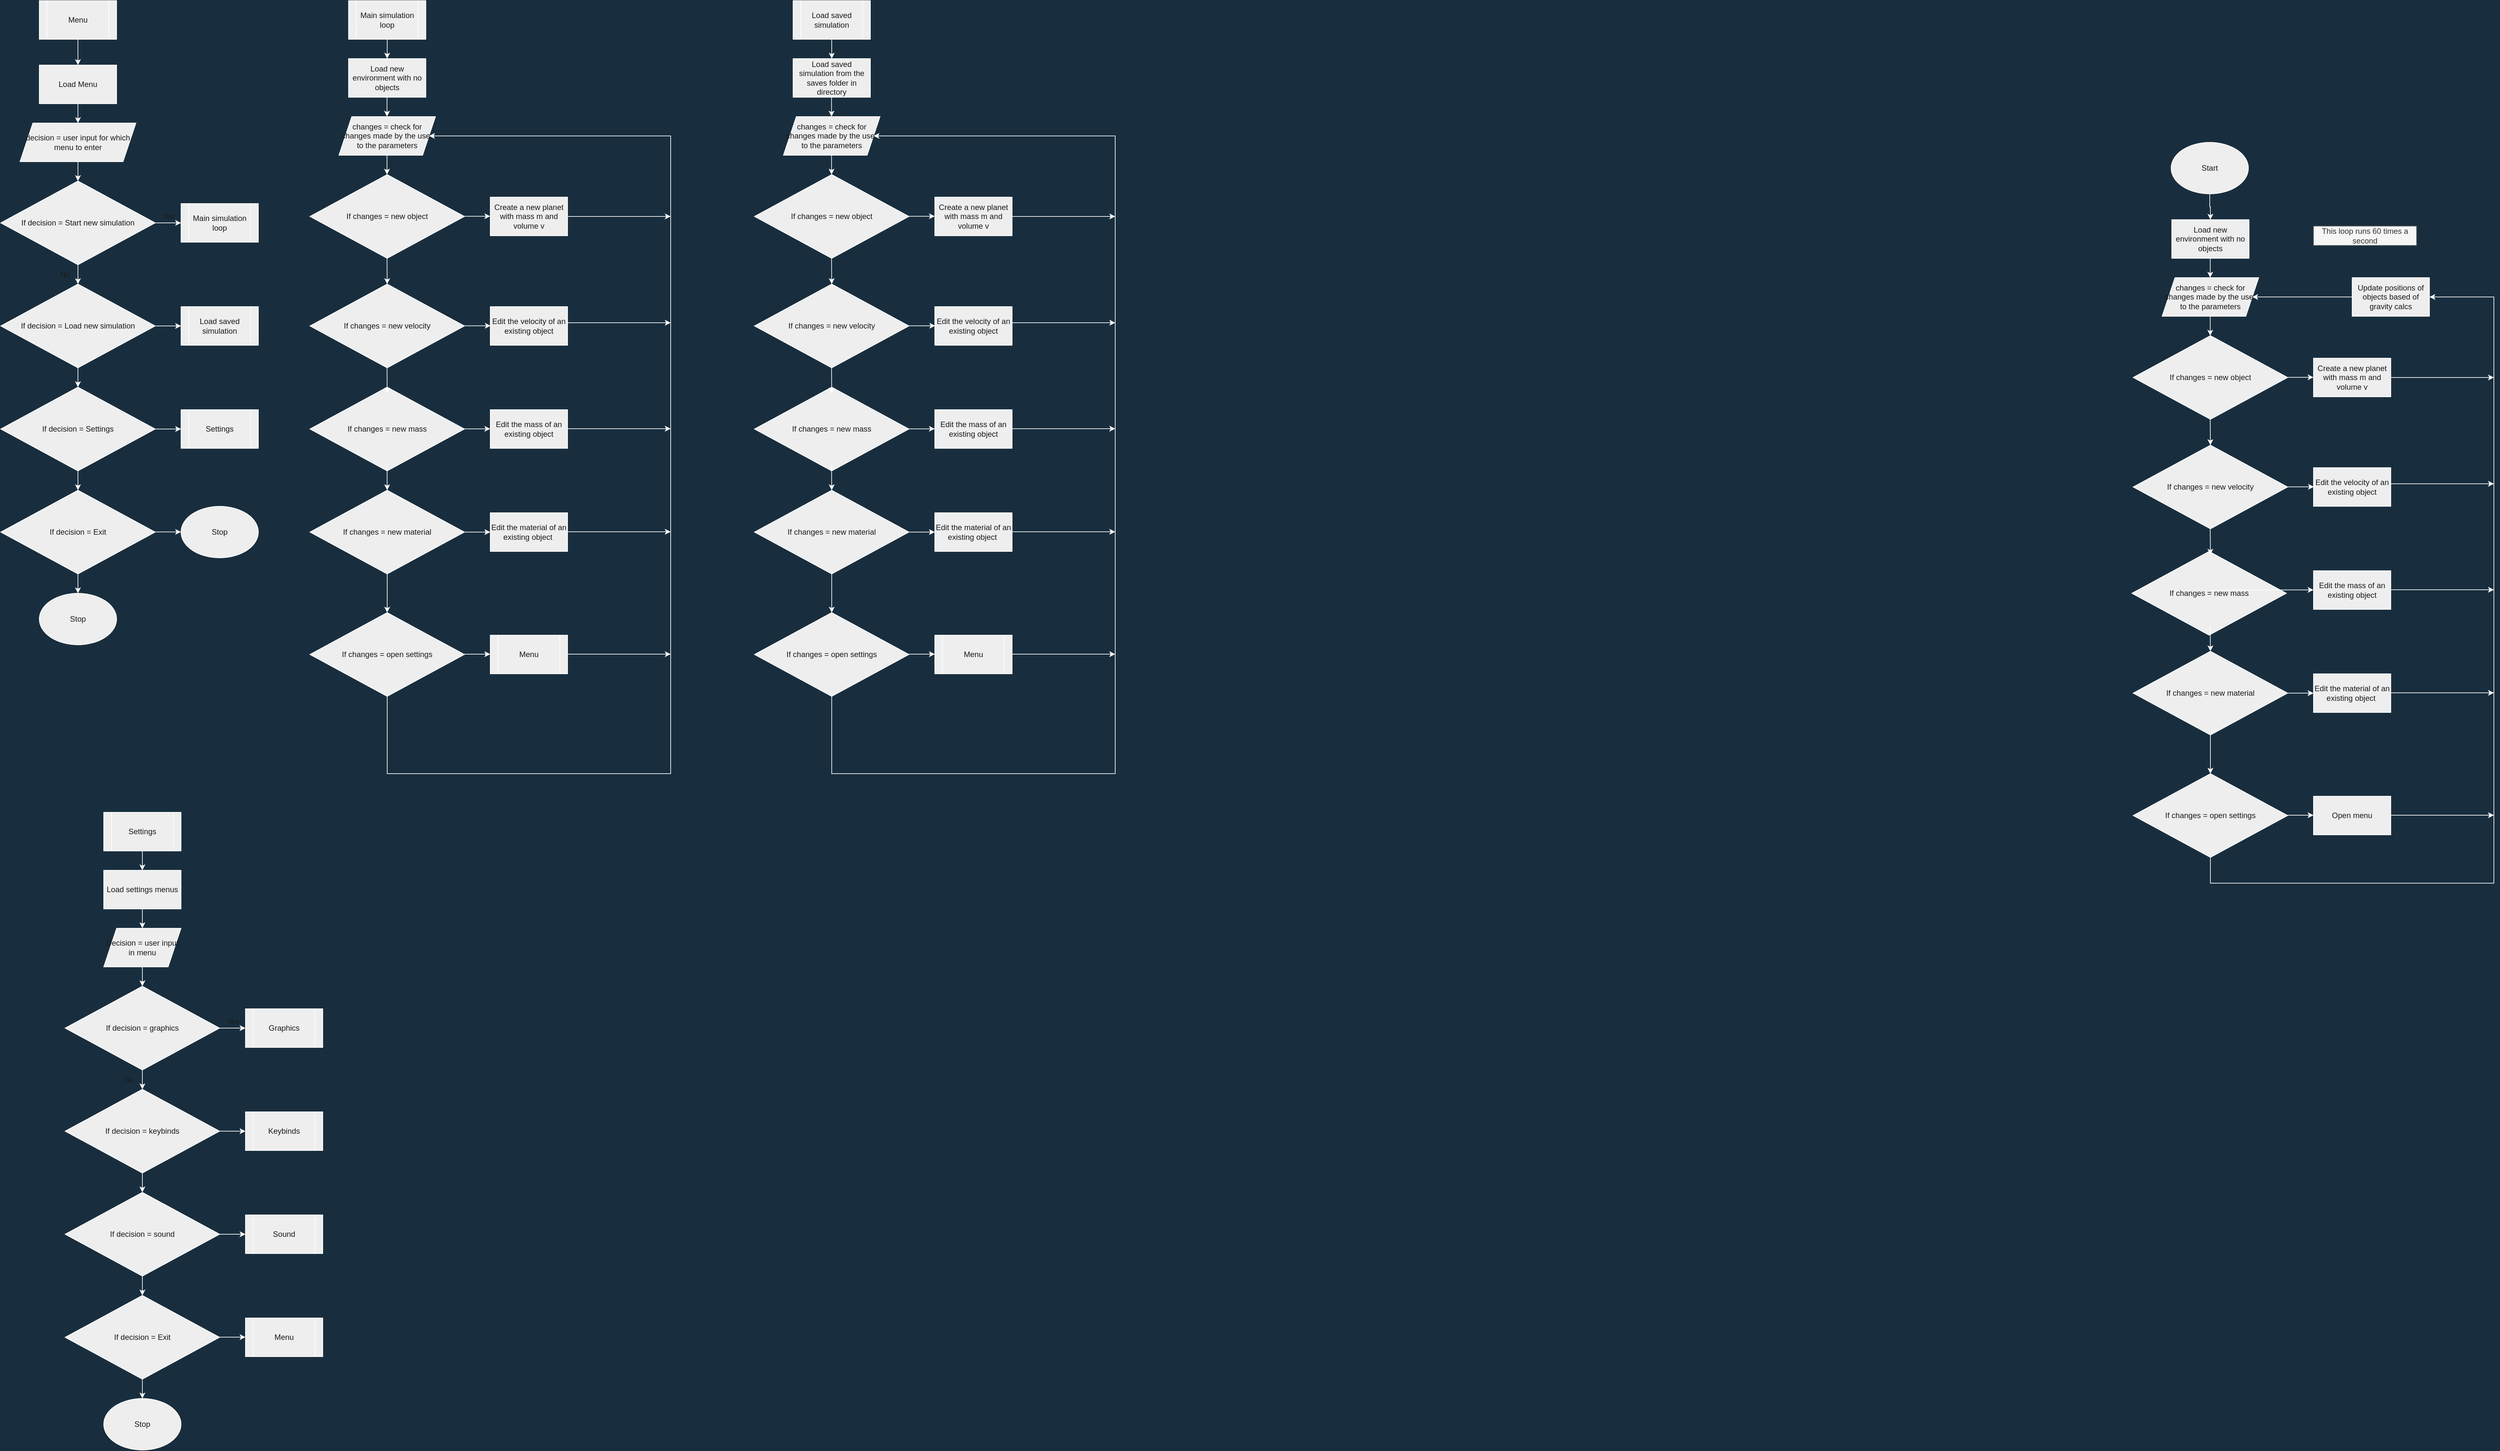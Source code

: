 <mxfile version="21.0.2" type="github">
  <diagram id="bHfhth3OuuMRID4EjOSA" name="Page-1">
    <mxGraphModel dx="758" dy="1485" grid="1" gridSize="10" guides="1" tooltips="1" connect="1" arrows="1" fold="1" page="1" pageScale="1" pageWidth="2339" pageHeight="3300" background="#182E3E" math="0" shadow="0">
      <root>
        <mxCell id="0" />
        <mxCell id="1" parent="0" />
        <mxCell id="kDJT2uJxDYfJFHl3nCD_-2" value="Load Menu" style="whiteSpace=wrap;html=1;labelBackgroundColor=none;fillColor=#EEEEEE;strokeColor=#FFFFFF;fontColor=#1A1A1A;rounded=0;" parent="1" vertex="1">
          <mxGeometry x="140" y="140" width="120" height="60" as="geometry" />
        </mxCell>
        <mxCell id="kDJT2uJxDYfJFHl3nCD_-3" value="" style="endArrow=classic;html=1;rounded=0;exitX=0.5;exitY=1;exitDx=0;exitDy=0;entryX=0.5;entryY=0;entryDx=0;entryDy=0;labelBackgroundColor=none;strokeColor=#FFFFFF;fontColor=default;" parent="1" target="kDJT2uJxDYfJFHl3nCD_-2" edge="1">
          <mxGeometry width="50" height="50" relative="1" as="geometry">
            <mxPoint x="200" y="100" as="sourcePoint" />
            <mxPoint x="540" y="260" as="targetPoint" />
          </mxGeometry>
        </mxCell>
        <mxCell id="kDJT2uJxDYfJFHl3nCD_-5" value="decision = user input for which menu to enter" style="shape=parallelogram;perimeter=parallelogramPerimeter;whiteSpace=wrap;html=1;fixedSize=1;labelBackgroundColor=none;fillColor=#EEEEEE;strokeColor=#FFFFFF;fontColor=#1A1A1A;rounded=0;" parent="1" vertex="1">
          <mxGeometry x="110" y="230" width="180" height="60" as="geometry" />
        </mxCell>
        <mxCell id="kDJT2uJxDYfJFHl3nCD_-6" value="" style="endArrow=classic;html=1;rounded=0;entryX=0.5;entryY=0;entryDx=0;entryDy=0;labelBackgroundColor=none;strokeColor=#FFFFFF;fontColor=default;" parent="1" target="kDJT2uJxDYfJFHl3nCD_-5" edge="1">
          <mxGeometry width="50" height="50" relative="1" as="geometry">
            <mxPoint x="200" y="200" as="sourcePoint" />
            <mxPoint x="250" y="150" as="targetPoint" />
          </mxGeometry>
        </mxCell>
        <mxCell id="kDJT2uJxDYfJFHl3nCD_-7" value="If decision = Start new simulation" style="rhombus;whiteSpace=wrap;html=1;labelBackgroundColor=none;fillColor=#EEEEEE;strokeColor=#FFFFFF;fontColor=#1A1A1A;rounded=0;" parent="1" vertex="1">
          <mxGeometry x="80" y="320" width="240" height="130" as="geometry" />
        </mxCell>
        <mxCell id="kDJT2uJxDYfJFHl3nCD_-8" value="" style="endArrow=classic;html=1;rounded=0;entryX=0.5;entryY=0;entryDx=0;entryDy=0;labelBackgroundColor=none;strokeColor=#FFFFFF;fontColor=default;" parent="1" target="kDJT2uJxDYfJFHl3nCD_-7" edge="1">
          <mxGeometry width="50" height="50" relative="1" as="geometry">
            <mxPoint x="200" y="290" as="sourcePoint" />
            <mxPoint x="320" y="270" as="targetPoint" />
          </mxGeometry>
        </mxCell>
        <mxCell id="kDJT2uJxDYfJFHl3nCD_-10" value="" style="endArrow=classic;html=1;rounded=0;exitX=1;exitY=0.5;exitDx=0;exitDy=0;labelBackgroundColor=none;strokeColor=#FFFFFF;fontColor=default;" parent="1" source="kDJT2uJxDYfJFHl3nCD_-7" edge="1">
          <mxGeometry width="50" height="50" relative="1" as="geometry">
            <mxPoint x="250" y="410" as="sourcePoint" />
            <mxPoint x="360" y="385" as="targetPoint" />
          </mxGeometry>
        </mxCell>
        <mxCell id="kDJT2uJxDYfJFHl3nCD_-11" value="Yes" style="text;html=1;align=center;verticalAlign=middle;resizable=0;points=[];autosize=1;strokeColor=none;fillColor=none;labelBackgroundColor=none;fontColor=#1A1A1A;rounded=0;" parent="1" vertex="1">
          <mxGeometry x="320" y="360" width="40" height="30" as="geometry" />
        </mxCell>
        <mxCell id="kDJT2uJxDYfJFHl3nCD_-12" value="Main simulation loop" style="shape=process;whiteSpace=wrap;html=1;backgroundOutline=1;labelBackgroundColor=none;fillColor=#EEEEEE;strokeColor=#FFFFFF;fontColor=#1A1A1A;rounded=0;" parent="1" vertex="1">
          <mxGeometry x="360" y="355" width="120" height="60" as="geometry" />
        </mxCell>
        <mxCell id="kDJT2uJxDYfJFHl3nCD_-13" value="" style="endArrow=classic;html=1;rounded=0;exitX=0.5;exitY=1;exitDx=0;exitDy=0;labelBackgroundColor=none;strokeColor=#FFFFFF;fontColor=default;" parent="1" source="kDJT2uJxDYfJFHl3nCD_-7" edge="1">
          <mxGeometry width="50" height="50" relative="1" as="geometry">
            <mxPoint x="250" y="470" as="sourcePoint" />
            <mxPoint x="200" y="480" as="targetPoint" />
          </mxGeometry>
        </mxCell>
        <mxCell id="kDJT2uJxDYfJFHl3nCD_-14" value="No" style="text;html=1;strokeColor=none;fillColor=none;align=center;verticalAlign=middle;whiteSpace=wrap;rounded=0;labelBackgroundColor=none;fontColor=#1A1A1A;" parent="1" vertex="1">
          <mxGeometry x="150" y="450" width="60" height="30" as="geometry" />
        </mxCell>
        <mxCell id="kDJT2uJxDYfJFHl3nCD_-15" value="If decision = Load new simulation" style="rhombus;whiteSpace=wrap;html=1;labelBackgroundColor=none;fillColor=#EEEEEE;strokeColor=#FFFFFF;fontColor=#1A1A1A;rounded=0;" parent="1" vertex="1">
          <mxGeometry x="80" y="480" width="240" height="130" as="geometry" />
        </mxCell>
        <mxCell id="kDJT2uJxDYfJFHl3nCD_-17" value="" style="endArrow=classic;html=1;rounded=0;exitX=1;exitY=0.5;exitDx=0;exitDy=0;labelBackgroundColor=none;strokeColor=#FFFFFF;fontColor=default;" parent="1" source="kDJT2uJxDYfJFHl3nCD_-15" edge="1">
          <mxGeometry width="50" height="50" relative="1" as="geometry">
            <mxPoint x="180" y="510" as="sourcePoint" />
            <mxPoint x="360" y="545" as="targetPoint" />
          </mxGeometry>
        </mxCell>
        <mxCell id="kDJT2uJxDYfJFHl3nCD_-18" value="Load saved simulation" style="shape=process;whiteSpace=wrap;html=1;backgroundOutline=1;labelBackgroundColor=none;fillColor=#EEEEEE;strokeColor=#FFFFFF;fontColor=#1A1A1A;rounded=0;" parent="1" vertex="1">
          <mxGeometry x="360" y="515" width="120" height="60" as="geometry" />
        </mxCell>
        <mxCell id="kDJT2uJxDYfJFHl3nCD_-19" value="" style="endArrow=classic;html=1;rounded=0;exitX=0.5;exitY=1;exitDx=0;exitDy=0;labelBackgroundColor=none;strokeColor=#FFFFFF;fontColor=default;" parent="1" source="kDJT2uJxDYfJFHl3nCD_-15" edge="1">
          <mxGeometry width="50" height="50" relative="1" as="geometry">
            <mxPoint x="210" y="620" as="sourcePoint" />
            <mxPoint x="200" y="640" as="targetPoint" />
          </mxGeometry>
        </mxCell>
        <mxCell id="kDJT2uJxDYfJFHl3nCD_-20" value="If decision = Settings" style="rhombus;whiteSpace=wrap;html=1;labelBackgroundColor=none;fillColor=#EEEEEE;strokeColor=#FFFFFF;fontColor=#1A1A1A;rounded=0;" parent="1" vertex="1">
          <mxGeometry x="80" y="640" width="240" height="130" as="geometry" />
        </mxCell>
        <mxCell id="kDJT2uJxDYfJFHl3nCD_-21" value="" style="endArrow=classic;html=1;rounded=0;exitX=1;exitY=0.5;exitDx=0;exitDy=0;labelBackgroundColor=none;strokeColor=#FFFFFF;fontColor=default;" parent="1" source="kDJT2uJxDYfJFHl3nCD_-20" edge="1">
          <mxGeometry width="50" height="50" relative="1" as="geometry">
            <mxPoint x="250" y="590" as="sourcePoint" />
            <mxPoint x="360" y="705" as="targetPoint" />
          </mxGeometry>
        </mxCell>
        <mxCell id="kDJT2uJxDYfJFHl3nCD_-22" value="Menu" style="shape=process;whiteSpace=wrap;html=1;backgroundOutline=1;labelBackgroundColor=none;fillColor=#EEEEEE;strokeColor=#FFFFFF;fontColor=#1A1A1A;rounded=0;" parent="1" vertex="1">
          <mxGeometry x="140" y="40" width="120" height="60" as="geometry" />
        </mxCell>
        <mxCell id="kDJT2uJxDYfJFHl3nCD_-23" value="Settings" style="shape=process;whiteSpace=wrap;html=1;backgroundOutline=1;labelBackgroundColor=none;fillColor=#EEEEEE;strokeColor=#FFFFFF;fontColor=#1A1A1A;rounded=0;" parent="1" vertex="1">
          <mxGeometry x="360" y="675" width="120" height="60" as="geometry" />
        </mxCell>
        <mxCell id="kDJT2uJxDYfJFHl3nCD_-24" value="" style="endArrow=classic;html=1;rounded=0;exitX=0.5;exitY=1;exitDx=0;exitDy=0;labelBackgroundColor=none;strokeColor=#FFFFFF;fontColor=default;" parent="1" source="kDJT2uJxDYfJFHl3nCD_-20" edge="1">
          <mxGeometry width="50" height="50" relative="1" as="geometry">
            <mxPoint x="320" y="770" as="sourcePoint" />
            <mxPoint x="200" y="800" as="targetPoint" />
          </mxGeometry>
        </mxCell>
        <mxCell id="kDJT2uJxDYfJFHl3nCD_-25" value="If decision = Exit" style="rhombus;whiteSpace=wrap;html=1;labelBackgroundColor=none;fillColor=#EEEEEE;strokeColor=#FFFFFF;fontColor=#1A1A1A;rounded=0;" parent="1" vertex="1">
          <mxGeometry x="80" y="800" width="240" height="130" as="geometry" />
        </mxCell>
        <mxCell id="kDJT2uJxDYfJFHl3nCD_-26" value="" style="endArrow=classic;html=1;rounded=0;exitX=1;exitY=0.5;exitDx=0;exitDy=0;labelBackgroundColor=none;strokeColor=#FFFFFF;fontColor=default;" parent="1" edge="1">
          <mxGeometry width="50" height="50" relative="1" as="geometry">
            <mxPoint x="320" y="864.69" as="sourcePoint" />
            <mxPoint x="360" y="864.69" as="targetPoint" />
          </mxGeometry>
        </mxCell>
        <mxCell id="kDJT2uJxDYfJFHl3nCD_-27" value="" style="endArrow=classic;html=1;rounded=0;exitX=0.5;exitY=1;exitDx=0;exitDy=0;labelBackgroundColor=none;strokeColor=#FFFFFF;fontColor=default;" parent="1" source="kDJT2uJxDYfJFHl3nCD_-25" edge="1">
          <mxGeometry width="50" height="50" relative="1" as="geometry">
            <mxPoint x="320" y="1000" as="sourcePoint" />
            <mxPoint x="200" y="960" as="targetPoint" />
          </mxGeometry>
        </mxCell>
        <mxCell id="kDJT2uJxDYfJFHl3nCD_-28" value="Stop" style="ellipse;whiteSpace=wrap;html=1;labelBackgroundColor=none;fillColor=#EEEEEE;strokeColor=#FFFFFF;fontColor=#1A1A1A;rounded=0;" parent="1" vertex="1">
          <mxGeometry x="360" y="825" width="120" height="80" as="geometry" />
        </mxCell>
        <mxCell id="kDJT2uJxDYfJFHl3nCD_-29" value="Stop" style="ellipse;whiteSpace=wrap;html=1;labelBackgroundColor=none;fillColor=#EEEEEE;strokeColor=#FFFFFF;fontColor=#1A1A1A;rounded=0;" parent="1" vertex="1">
          <mxGeometry x="140" y="960" width="120" height="80" as="geometry" />
        </mxCell>
        <mxCell id="kDJT2uJxDYfJFHl3nCD_-30" value="Main simulation loop" style="shape=process;whiteSpace=wrap;html=1;backgroundOutline=1;labelBackgroundColor=none;fillColor=#EEEEEE;strokeColor=#FFFFFF;fontColor=#1A1A1A;rounded=0;" parent="1" vertex="1">
          <mxGeometry x="620" y="40" width="120" height="60" as="geometry" />
        </mxCell>
        <mxCell id="kDJT2uJxDYfJFHl3nCD_-31" value="Load new environment with no objects" style="whiteSpace=wrap;html=1;labelBackgroundColor=none;fillColor=#EEEEEE;strokeColor=#FFFFFF;fontColor=#1A1A1A;rounded=0;" parent="1" vertex="1">
          <mxGeometry x="620" y="130" width="120" height="60" as="geometry" />
        </mxCell>
        <mxCell id="kDJT2uJxDYfJFHl3nCD_-34" value="changes = check for changes made by the user to the parameters" style="shape=parallelogram;perimeter=parallelogramPerimeter;whiteSpace=wrap;html=1;fixedSize=1;labelBackgroundColor=none;fillColor=#EEEEEE;strokeColor=#FFFFFF;fontColor=#1A1A1A;rounded=0;" parent="1" vertex="1">
          <mxGeometry x="605" y="220" width="150" height="60" as="geometry" />
        </mxCell>
        <mxCell id="kDJT2uJxDYfJFHl3nCD_-35" value="If changes = new object" style="rhombus;whiteSpace=wrap;html=1;labelBackgroundColor=none;fillColor=#EEEEEE;strokeColor=#FFFFFF;fontColor=#1A1A1A;rounded=0;" parent="1" vertex="1">
          <mxGeometry x="560" y="310" width="240" height="130" as="geometry" />
        </mxCell>
        <mxCell id="kDJT2uJxDYfJFHl3nCD_-36" value="Create a new planet with mass m and volume v" style="rounded=0;whiteSpace=wrap;html=1;labelBackgroundColor=none;fillColor=#EEEEEE;strokeColor=#FFFFFF;fontColor=#1A1A1A;" parent="1" vertex="1">
          <mxGeometry x="840" y="345" width="120" height="60" as="geometry" />
        </mxCell>
        <mxCell id="kDJT2uJxDYfJFHl3nCD_-37" value="If changes = new mass" style="rhombus;whiteSpace=wrap;html=1;labelBackgroundColor=none;fillColor=#EEEEEE;strokeColor=#FFFFFF;fontColor=#1A1A1A;rounded=0;" parent="1" vertex="1">
          <mxGeometry x="560" y="640" width="240" height="130" as="geometry" />
        </mxCell>
        <mxCell id="kDJT2uJxDYfJFHl3nCD_-38" value="Edit the velocity of an existing object" style="rounded=0;whiteSpace=wrap;html=1;labelBackgroundColor=none;fillColor=#EEEEEE;strokeColor=#FFFFFF;fontColor=#1A1A1A;" parent="1" vertex="1">
          <mxGeometry x="840" y="515" width="120" height="60" as="geometry" />
        </mxCell>
        <mxCell id="bR8AsfsdRCAZW9vsdPxq-1" value="If changes = new velocity" style="rhombus;whiteSpace=wrap;html=1;labelBackgroundColor=none;fillColor=#EEEEEE;strokeColor=#FFFFFF;fontColor=#1A1A1A;rounded=0;" parent="1" vertex="1">
          <mxGeometry x="560" y="480" width="240" height="130" as="geometry" />
        </mxCell>
        <mxCell id="bR8AsfsdRCAZW9vsdPxq-2" value="Edit the mass of an existing object" style="rounded=0;whiteSpace=wrap;html=1;labelBackgroundColor=none;fillColor=#EEEEEE;strokeColor=#FFFFFF;fontColor=#1A1A1A;" parent="1" vertex="1">
          <mxGeometry x="840" y="675" width="120" height="60" as="geometry" />
        </mxCell>
        <mxCell id="bR8AsfsdRCAZW9vsdPxq-3" value="If changes = new material" style="rhombus;whiteSpace=wrap;html=1;labelBackgroundColor=none;fillColor=#EEEEEE;strokeColor=#FFFFFF;fontColor=#1A1A1A;rounded=0;" parent="1" vertex="1">
          <mxGeometry x="560" y="800" width="240" height="130" as="geometry" />
        </mxCell>
        <mxCell id="bR8AsfsdRCAZW9vsdPxq-4" value="Edit the material of an existing object&amp;nbsp;" style="rounded=0;whiteSpace=wrap;html=1;labelBackgroundColor=none;fillColor=#EEEEEE;strokeColor=#FFFFFF;fontColor=#1A1A1A;" parent="1" vertex="1">
          <mxGeometry x="840" y="835" width="120" height="60" as="geometry" />
        </mxCell>
        <mxCell id="bR8AsfsdRCAZW9vsdPxq-5" value="" style="endArrow=classic;html=1;rounded=0;exitX=0.5;exitY=1;exitDx=0;exitDy=0;entryX=0.5;entryY=0;entryDx=0;entryDy=0;labelBackgroundColor=none;strokeColor=#FFFFFF;fontColor=default;" parent="1" source="kDJT2uJxDYfJFHl3nCD_-30" target="kDJT2uJxDYfJFHl3nCD_-31" edge="1">
          <mxGeometry width="50" height="50" relative="1" as="geometry">
            <mxPoint x="660" y="260" as="sourcePoint" />
            <mxPoint x="710" y="210" as="targetPoint" />
          </mxGeometry>
        </mxCell>
        <mxCell id="bR8AsfsdRCAZW9vsdPxq-6" value="" style="endArrow=classic;html=1;rounded=0;exitX=0.5;exitY=1;exitDx=0;exitDy=0;entryX=0.5;entryY=0;entryDx=0;entryDy=0;labelBackgroundColor=none;strokeColor=#FFFFFF;fontColor=default;" parent="1" edge="1">
          <mxGeometry width="50" height="50" relative="1" as="geometry">
            <mxPoint x="679.71" y="190" as="sourcePoint" />
            <mxPoint x="679.71" y="220" as="targetPoint" />
          </mxGeometry>
        </mxCell>
        <mxCell id="bR8AsfsdRCAZW9vsdPxq-15" value="" style="endArrow=classic;html=1;rounded=0;exitX=0.5;exitY=1;exitDx=0;exitDy=0;entryX=0.5;entryY=0;entryDx=0;entryDy=0;labelBackgroundColor=none;strokeColor=#FFFFFF;fontColor=default;" parent="1" edge="1">
          <mxGeometry width="50" height="50" relative="1" as="geometry">
            <mxPoint x="679.71" y="280" as="sourcePoint" />
            <mxPoint x="679.71" y="310" as="targetPoint" />
          </mxGeometry>
        </mxCell>
        <mxCell id="bR8AsfsdRCAZW9vsdPxq-16" value="" style="endArrow=classic;html=1;rounded=0;exitX=0.5;exitY=1;exitDx=0;exitDy=0;entryX=0.5;entryY=0;entryDx=0;entryDy=0;labelBackgroundColor=none;strokeColor=#FFFFFF;fontColor=default;" parent="1" target="bR8AsfsdRCAZW9vsdPxq-1" edge="1">
          <mxGeometry width="50" height="50" relative="1" as="geometry">
            <mxPoint x="679.71" y="440" as="sourcePoint" />
            <mxPoint x="679.71" y="470" as="targetPoint" />
          </mxGeometry>
        </mxCell>
        <mxCell id="bR8AsfsdRCAZW9vsdPxq-23" value="" style="endArrow=classic;html=1;rounded=0;exitX=0.5;exitY=1;exitDx=0;exitDy=0;entryX=0.5;entryY=0;entryDx=0;entryDy=0;labelBackgroundColor=none;strokeColor=#FFFFFF;fontColor=default;" parent="1" edge="1">
          <mxGeometry width="50" height="50" relative="1" as="geometry">
            <mxPoint x="679.71" y="610" as="sourcePoint" />
            <mxPoint x="680" y="650" as="targetPoint" />
          </mxGeometry>
        </mxCell>
        <mxCell id="bR8AsfsdRCAZW9vsdPxq-24" value="" style="endArrow=classic;html=1;rounded=0;exitX=0.5;exitY=1;exitDx=0;exitDy=0;entryX=0.5;entryY=0;entryDx=0;entryDy=0;labelBackgroundColor=none;strokeColor=#FFFFFF;fontColor=default;" parent="1" edge="1">
          <mxGeometry width="50" height="50" relative="1" as="geometry">
            <mxPoint x="679.71" y="760" as="sourcePoint" />
            <mxPoint x="680" y="800" as="targetPoint" />
          </mxGeometry>
        </mxCell>
        <mxCell id="bR8AsfsdRCAZW9vsdPxq-25" value="" style="endArrow=classic;html=1;rounded=0;exitX=0.5;exitY=1;exitDx=0;exitDy=0;entryX=0;entryY=0.5;entryDx=0;entryDy=0;labelBackgroundColor=none;strokeColor=#FFFFFF;fontColor=default;" parent="1" target="bR8AsfsdRCAZW9vsdPxq-4" edge="1">
          <mxGeometry width="50" height="50" relative="1" as="geometry">
            <mxPoint x="799.37" y="865" as="sourcePoint" />
            <mxPoint x="799.66" y="905" as="targetPoint" />
          </mxGeometry>
        </mxCell>
        <mxCell id="bR8AsfsdRCAZW9vsdPxq-26" value="" style="endArrow=classic;html=1;rounded=0;exitX=0.5;exitY=1;exitDx=0;exitDy=0;entryX=0;entryY=0.5;entryDx=0;entryDy=0;labelBackgroundColor=none;strokeColor=#FFFFFF;fontColor=default;" parent="1" edge="1">
          <mxGeometry width="50" height="50" relative="1" as="geometry">
            <mxPoint x="799.37" y="704.69" as="sourcePoint" />
            <mxPoint x="840" y="704.69" as="targetPoint" />
          </mxGeometry>
        </mxCell>
        <mxCell id="bR8AsfsdRCAZW9vsdPxq-27" value="" style="endArrow=classic;html=1;rounded=0;exitX=0.5;exitY=1;exitDx=0;exitDy=0;entryX=0;entryY=0.5;entryDx=0;entryDy=0;labelBackgroundColor=none;strokeColor=#FFFFFF;fontColor=default;" parent="1" edge="1">
          <mxGeometry width="50" height="50" relative="1" as="geometry">
            <mxPoint x="800" y="544.69" as="sourcePoint" />
            <mxPoint x="840.63" y="544.69" as="targetPoint" />
          </mxGeometry>
        </mxCell>
        <mxCell id="bR8AsfsdRCAZW9vsdPxq-28" value="" style="endArrow=classic;html=1;rounded=0;exitX=0.5;exitY=1;exitDx=0;exitDy=0;entryX=0;entryY=0.5;entryDx=0;entryDy=0;labelBackgroundColor=none;strokeColor=#FFFFFF;fontColor=default;" parent="1" edge="1">
          <mxGeometry width="50" height="50" relative="1" as="geometry">
            <mxPoint x="799.37" y="374.69" as="sourcePoint" />
            <mxPoint x="840" y="374.69" as="targetPoint" />
          </mxGeometry>
        </mxCell>
        <mxCell id="bR8AsfsdRCAZW9vsdPxq-29" value="" style="endArrow=classic;html=1;rounded=0;entryX=1;entryY=0.5;entryDx=0;entryDy=0;labelBackgroundColor=none;strokeColor=#FFFFFF;fontColor=default;exitX=0.5;exitY=1;exitDx=0;exitDy=0;" parent="1" source="bR8AsfsdRCAZW9vsdPxq-34" target="kDJT2uJxDYfJFHl3nCD_-34" edge="1">
          <mxGeometry width="50" height="50" relative="1" as="geometry">
            <mxPoint x="680" y="1180" as="sourcePoint" />
            <mxPoint x="1120" y="250" as="targetPoint" />
            <Array as="points">
              <mxPoint x="680" y="1240" />
              <mxPoint x="1120" y="1240" />
              <mxPoint x="1120" y="250" />
            </Array>
          </mxGeometry>
        </mxCell>
        <mxCell id="bR8AsfsdRCAZW9vsdPxq-30" value="" style="endArrow=classic;html=1;rounded=0;exitX=1;exitY=0.5;exitDx=0;exitDy=0;labelBackgroundColor=none;strokeColor=#FFFFFF;fontColor=default;" parent="1" source="kDJT2uJxDYfJFHl3nCD_-36" edge="1">
          <mxGeometry width="50" height="50" relative="1" as="geometry">
            <mxPoint x="970" y="470" as="sourcePoint" />
            <mxPoint x="1120" y="375" as="targetPoint" />
          </mxGeometry>
        </mxCell>
        <mxCell id="bR8AsfsdRCAZW9vsdPxq-31" value="" style="endArrow=classic;html=1;rounded=0;exitX=1;exitY=0.5;exitDx=0;exitDy=0;labelBackgroundColor=none;strokeColor=#FFFFFF;fontColor=default;" parent="1" edge="1">
          <mxGeometry width="50" height="50" relative="1" as="geometry">
            <mxPoint x="960" y="540" as="sourcePoint" />
            <mxPoint x="1120" y="540" as="targetPoint" />
          </mxGeometry>
        </mxCell>
        <mxCell id="bR8AsfsdRCAZW9vsdPxq-32" value="" style="endArrow=classic;html=1;rounded=0;exitX=1;exitY=0.5;exitDx=0;exitDy=0;labelBackgroundColor=none;strokeColor=#FFFFFF;fontColor=default;" parent="1" edge="1">
          <mxGeometry width="50" height="50" relative="1" as="geometry">
            <mxPoint x="960" y="704.5" as="sourcePoint" />
            <mxPoint x="1120" y="704.5" as="targetPoint" />
          </mxGeometry>
        </mxCell>
        <mxCell id="bR8AsfsdRCAZW9vsdPxq-33" value="" style="endArrow=classic;html=1;rounded=0;exitX=1;exitY=0.5;exitDx=0;exitDy=0;labelBackgroundColor=none;strokeColor=#FFFFFF;fontColor=default;" parent="1" edge="1">
          <mxGeometry width="50" height="50" relative="1" as="geometry">
            <mxPoint x="960" y="864.5" as="sourcePoint" />
            <mxPoint x="1120" y="864.5" as="targetPoint" />
          </mxGeometry>
        </mxCell>
        <mxCell id="bR8AsfsdRCAZW9vsdPxq-34" value="If changes = open settings" style="rhombus;whiteSpace=wrap;html=1;labelBackgroundColor=none;fillColor=#EEEEEE;strokeColor=#FFFFFF;fontColor=#1A1A1A;rounded=0;" parent="1" vertex="1">
          <mxGeometry x="560" y="990" width="240" height="130" as="geometry" />
        </mxCell>
        <mxCell id="bR8AsfsdRCAZW9vsdPxq-35" value="" style="endArrow=classic;html=1;rounded=0;strokeColor=#FFFFFF;fontColor=default;exitX=0.5;exitY=1;exitDx=0;exitDy=0;entryX=0.5;entryY=0;entryDx=0;entryDy=0;labelBackgroundColor=none;" parent="1" source="bR8AsfsdRCAZW9vsdPxq-3" target="bR8AsfsdRCAZW9vsdPxq-34" edge="1">
          <mxGeometry width="50" height="50" relative="1" as="geometry">
            <mxPoint x="710" y="1000" as="sourcePoint" />
            <mxPoint x="760" y="950" as="targetPoint" />
          </mxGeometry>
        </mxCell>
        <mxCell id="bR8AsfsdRCAZW9vsdPxq-37" value="Menu" style="shape=process;whiteSpace=wrap;html=1;backgroundOutline=1;strokeColor=#FFFFFF;fontColor=#1A1A1A;fillColor=#EEEEEE;rounded=0;labelBackgroundColor=none;" parent="1" vertex="1">
          <mxGeometry x="840" y="1025" width="120" height="60" as="geometry" />
        </mxCell>
        <mxCell id="bR8AsfsdRCAZW9vsdPxq-38" value="" style="endArrow=classic;html=1;rounded=0;exitX=0.5;exitY=1;exitDx=0;exitDy=0;entryX=0;entryY=0.5;entryDx=0;entryDy=0;labelBackgroundColor=none;strokeColor=#FFFFFF;fontColor=default;" parent="1" edge="1">
          <mxGeometry width="50" height="50" relative="1" as="geometry">
            <mxPoint x="799.37" y="1054.52" as="sourcePoint" />
            <mxPoint x="840" y="1054.52" as="targetPoint" />
          </mxGeometry>
        </mxCell>
        <mxCell id="bR8AsfsdRCAZW9vsdPxq-39" value="" style="endArrow=classic;html=1;rounded=0;exitX=1;exitY=0.5;exitDx=0;exitDy=0;labelBackgroundColor=none;strokeColor=#FFFFFF;fontColor=default;" parent="1" edge="1">
          <mxGeometry width="50" height="50" relative="1" as="geometry">
            <mxPoint x="960" y="1054.52" as="sourcePoint" />
            <mxPoint x="1120" y="1054.52" as="targetPoint" />
          </mxGeometry>
        </mxCell>
        <mxCell id="bR8AsfsdRCAZW9vsdPxq-40" value="Load saved simulation" style="shape=process;whiteSpace=wrap;html=1;backgroundOutline=1;labelBackgroundColor=none;fillColor=#EEEEEE;strokeColor=#FFFFFF;fontColor=#1A1A1A;rounded=0;" parent="1" vertex="1">
          <mxGeometry x="1310" y="40" width="120" height="60" as="geometry" />
        </mxCell>
        <mxCell id="bR8AsfsdRCAZW9vsdPxq-41" value="Load saved simulation from the saves folder in directory" style="whiteSpace=wrap;html=1;labelBackgroundColor=none;fillColor=#EEEEEE;strokeColor=#FFFFFF;fontColor=#1A1A1A;rounded=0;" parent="1" vertex="1">
          <mxGeometry x="1310" y="130" width="120" height="60" as="geometry" />
        </mxCell>
        <mxCell id="bR8AsfsdRCAZW9vsdPxq-42" value="changes = check for changes made by the user to the parameters" style="shape=parallelogram;perimeter=parallelogramPerimeter;whiteSpace=wrap;html=1;fixedSize=1;labelBackgroundColor=none;fillColor=#EEEEEE;strokeColor=#FFFFFF;fontColor=#1A1A1A;rounded=0;" parent="1" vertex="1">
          <mxGeometry x="1295" y="220" width="150" height="60" as="geometry" />
        </mxCell>
        <mxCell id="bR8AsfsdRCAZW9vsdPxq-43" value="If changes = new object" style="rhombus;whiteSpace=wrap;html=1;labelBackgroundColor=none;fillColor=#EEEEEE;strokeColor=#FFFFFF;fontColor=#1A1A1A;rounded=0;" parent="1" vertex="1">
          <mxGeometry x="1250" y="310" width="240" height="130" as="geometry" />
        </mxCell>
        <mxCell id="bR8AsfsdRCAZW9vsdPxq-44" value="Create a new planet with mass m and volume v" style="rounded=0;whiteSpace=wrap;html=1;labelBackgroundColor=none;fillColor=#EEEEEE;strokeColor=#FFFFFF;fontColor=#1A1A1A;" parent="1" vertex="1">
          <mxGeometry x="1530" y="345" width="120" height="60" as="geometry" />
        </mxCell>
        <mxCell id="bR8AsfsdRCAZW9vsdPxq-45" value="If changes = new mass" style="rhombus;whiteSpace=wrap;html=1;labelBackgroundColor=none;fillColor=#EEEEEE;strokeColor=#FFFFFF;fontColor=#1A1A1A;rounded=0;" parent="1" vertex="1">
          <mxGeometry x="1250" y="640" width="240" height="130" as="geometry" />
        </mxCell>
        <mxCell id="bR8AsfsdRCAZW9vsdPxq-46" value="Edit the velocity of an existing object" style="rounded=0;whiteSpace=wrap;html=1;labelBackgroundColor=none;fillColor=#EEEEEE;strokeColor=#FFFFFF;fontColor=#1A1A1A;" parent="1" vertex="1">
          <mxGeometry x="1530" y="515" width="120" height="60" as="geometry" />
        </mxCell>
        <mxCell id="bR8AsfsdRCAZW9vsdPxq-47" value="If changes = new velocity" style="rhombus;whiteSpace=wrap;html=1;labelBackgroundColor=none;fillColor=#EEEEEE;strokeColor=#FFFFFF;fontColor=#1A1A1A;rounded=0;" parent="1" vertex="1">
          <mxGeometry x="1250" y="480" width="240" height="130" as="geometry" />
        </mxCell>
        <mxCell id="bR8AsfsdRCAZW9vsdPxq-48" value="Edit the mass of an existing object" style="rounded=0;whiteSpace=wrap;html=1;labelBackgroundColor=none;fillColor=#EEEEEE;strokeColor=#FFFFFF;fontColor=#1A1A1A;" parent="1" vertex="1">
          <mxGeometry x="1530" y="675" width="120" height="60" as="geometry" />
        </mxCell>
        <mxCell id="bR8AsfsdRCAZW9vsdPxq-49" value="If changes = new material" style="rhombus;whiteSpace=wrap;html=1;labelBackgroundColor=none;fillColor=#EEEEEE;strokeColor=#FFFFFF;fontColor=#1A1A1A;rounded=0;" parent="1" vertex="1">
          <mxGeometry x="1250" y="800" width="240" height="130" as="geometry" />
        </mxCell>
        <mxCell id="bR8AsfsdRCAZW9vsdPxq-50" value="Edit the material of an existing object&amp;nbsp;" style="rounded=0;whiteSpace=wrap;html=1;labelBackgroundColor=none;fillColor=#EEEEEE;strokeColor=#FFFFFF;fontColor=#1A1A1A;" parent="1" vertex="1">
          <mxGeometry x="1530" y="835" width="120" height="60" as="geometry" />
        </mxCell>
        <mxCell id="bR8AsfsdRCAZW9vsdPxq-51" value="" style="endArrow=classic;html=1;rounded=0;exitX=0.5;exitY=1;exitDx=0;exitDy=0;entryX=0.5;entryY=0;entryDx=0;entryDy=0;labelBackgroundColor=none;strokeColor=#FFFFFF;fontColor=default;" parent="1" source="bR8AsfsdRCAZW9vsdPxq-40" target="bR8AsfsdRCAZW9vsdPxq-41" edge="1">
          <mxGeometry width="50" height="50" relative="1" as="geometry">
            <mxPoint x="1350" y="260" as="sourcePoint" />
            <mxPoint x="1400" y="210" as="targetPoint" />
          </mxGeometry>
        </mxCell>
        <mxCell id="bR8AsfsdRCAZW9vsdPxq-52" value="" style="endArrow=classic;html=1;rounded=0;exitX=0.5;exitY=1;exitDx=0;exitDy=0;entryX=0.5;entryY=0;entryDx=0;entryDy=0;labelBackgroundColor=none;strokeColor=#FFFFFF;fontColor=default;" parent="1" edge="1">
          <mxGeometry width="50" height="50" relative="1" as="geometry">
            <mxPoint x="1369.71" y="190" as="sourcePoint" />
            <mxPoint x="1369.71" y="220" as="targetPoint" />
          </mxGeometry>
        </mxCell>
        <mxCell id="bR8AsfsdRCAZW9vsdPxq-53" value="" style="endArrow=classic;html=1;rounded=0;exitX=0.5;exitY=1;exitDx=0;exitDy=0;entryX=0.5;entryY=0;entryDx=0;entryDy=0;labelBackgroundColor=none;strokeColor=#FFFFFF;fontColor=default;" parent="1" edge="1">
          <mxGeometry width="50" height="50" relative="1" as="geometry">
            <mxPoint x="1369.71" y="280" as="sourcePoint" />
            <mxPoint x="1369.71" y="310" as="targetPoint" />
          </mxGeometry>
        </mxCell>
        <mxCell id="bR8AsfsdRCAZW9vsdPxq-54" value="" style="endArrow=classic;html=1;rounded=0;exitX=0.5;exitY=1;exitDx=0;exitDy=0;entryX=0.5;entryY=0;entryDx=0;entryDy=0;labelBackgroundColor=none;strokeColor=#FFFFFF;fontColor=default;" parent="1" target="bR8AsfsdRCAZW9vsdPxq-47" edge="1">
          <mxGeometry width="50" height="50" relative="1" as="geometry">
            <mxPoint x="1369.71" y="440" as="sourcePoint" />
            <mxPoint x="1369.71" y="470" as="targetPoint" />
          </mxGeometry>
        </mxCell>
        <mxCell id="bR8AsfsdRCAZW9vsdPxq-55" value="" style="endArrow=classic;html=1;rounded=0;exitX=0.5;exitY=1;exitDx=0;exitDy=0;entryX=0.5;entryY=0;entryDx=0;entryDy=0;labelBackgroundColor=none;strokeColor=#FFFFFF;fontColor=default;" parent="1" edge="1">
          <mxGeometry width="50" height="50" relative="1" as="geometry">
            <mxPoint x="1369.71" y="610" as="sourcePoint" />
            <mxPoint x="1370" y="650" as="targetPoint" />
          </mxGeometry>
        </mxCell>
        <mxCell id="bR8AsfsdRCAZW9vsdPxq-56" value="" style="endArrow=classic;html=1;rounded=0;exitX=0.5;exitY=1;exitDx=0;exitDy=0;entryX=0.5;entryY=0;entryDx=0;entryDy=0;labelBackgroundColor=none;strokeColor=#FFFFFF;fontColor=default;" parent="1" edge="1">
          <mxGeometry width="50" height="50" relative="1" as="geometry">
            <mxPoint x="1369.71" y="760" as="sourcePoint" />
            <mxPoint x="1370" y="800" as="targetPoint" />
          </mxGeometry>
        </mxCell>
        <mxCell id="bR8AsfsdRCAZW9vsdPxq-57" value="" style="endArrow=classic;html=1;rounded=0;exitX=0.5;exitY=1;exitDx=0;exitDy=0;entryX=0;entryY=0.5;entryDx=0;entryDy=0;labelBackgroundColor=none;strokeColor=#FFFFFF;fontColor=default;" parent="1" target="bR8AsfsdRCAZW9vsdPxq-50" edge="1">
          <mxGeometry width="50" height="50" relative="1" as="geometry">
            <mxPoint x="1489.37" y="865" as="sourcePoint" />
            <mxPoint x="1489.66" y="905" as="targetPoint" />
          </mxGeometry>
        </mxCell>
        <mxCell id="bR8AsfsdRCAZW9vsdPxq-58" value="" style="endArrow=classic;html=1;rounded=0;exitX=0.5;exitY=1;exitDx=0;exitDy=0;entryX=0;entryY=0.5;entryDx=0;entryDy=0;labelBackgroundColor=none;strokeColor=#FFFFFF;fontColor=default;" parent="1" edge="1">
          <mxGeometry width="50" height="50" relative="1" as="geometry">
            <mxPoint x="1489.37" y="704.69" as="sourcePoint" />
            <mxPoint x="1530" y="704.69" as="targetPoint" />
          </mxGeometry>
        </mxCell>
        <mxCell id="bR8AsfsdRCAZW9vsdPxq-59" value="" style="endArrow=classic;html=1;rounded=0;exitX=0.5;exitY=1;exitDx=0;exitDy=0;entryX=0;entryY=0.5;entryDx=0;entryDy=0;labelBackgroundColor=none;strokeColor=#FFFFFF;fontColor=default;" parent="1" edge="1">
          <mxGeometry width="50" height="50" relative="1" as="geometry">
            <mxPoint x="1490" y="544.69" as="sourcePoint" />
            <mxPoint x="1530.63" y="544.69" as="targetPoint" />
          </mxGeometry>
        </mxCell>
        <mxCell id="bR8AsfsdRCAZW9vsdPxq-60" value="" style="endArrow=classic;html=1;rounded=0;exitX=0.5;exitY=1;exitDx=0;exitDy=0;entryX=0;entryY=0.5;entryDx=0;entryDy=0;labelBackgroundColor=none;strokeColor=#FFFFFF;fontColor=default;" parent="1" edge="1">
          <mxGeometry width="50" height="50" relative="1" as="geometry">
            <mxPoint x="1489.37" y="374.69" as="sourcePoint" />
            <mxPoint x="1530" y="374.69" as="targetPoint" />
          </mxGeometry>
        </mxCell>
        <mxCell id="bR8AsfsdRCAZW9vsdPxq-61" value="" style="endArrow=classic;html=1;rounded=0;entryX=1;entryY=0.5;entryDx=0;entryDy=0;labelBackgroundColor=none;strokeColor=#FFFFFF;fontColor=default;exitX=0.5;exitY=1;exitDx=0;exitDy=0;" parent="1" source="bR8AsfsdRCAZW9vsdPxq-66" target="bR8AsfsdRCAZW9vsdPxq-42" edge="1">
          <mxGeometry width="50" height="50" relative="1" as="geometry">
            <mxPoint x="1370" y="1180" as="sourcePoint" />
            <mxPoint x="1810" y="250" as="targetPoint" />
            <Array as="points">
              <mxPoint x="1370" y="1240" />
              <mxPoint x="1810" y="1240" />
              <mxPoint x="1810" y="250" />
            </Array>
          </mxGeometry>
        </mxCell>
        <mxCell id="bR8AsfsdRCAZW9vsdPxq-62" value="" style="endArrow=classic;html=1;rounded=0;exitX=1;exitY=0.5;exitDx=0;exitDy=0;labelBackgroundColor=none;strokeColor=#FFFFFF;fontColor=default;" parent="1" source="bR8AsfsdRCAZW9vsdPxq-44" edge="1">
          <mxGeometry width="50" height="50" relative="1" as="geometry">
            <mxPoint x="1660" y="470" as="sourcePoint" />
            <mxPoint x="1810" y="375" as="targetPoint" />
          </mxGeometry>
        </mxCell>
        <mxCell id="bR8AsfsdRCAZW9vsdPxq-63" value="" style="endArrow=classic;html=1;rounded=0;exitX=1;exitY=0.5;exitDx=0;exitDy=0;labelBackgroundColor=none;strokeColor=#FFFFFF;fontColor=default;" parent="1" edge="1">
          <mxGeometry width="50" height="50" relative="1" as="geometry">
            <mxPoint x="1650" y="540" as="sourcePoint" />
            <mxPoint x="1810" y="540" as="targetPoint" />
          </mxGeometry>
        </mxCell>
        <mxCell id="bR8AsfsdRCAZW9vsdPxq-64" value="" style="endArrow=classic;html=1;rounded=0;exitX=1;exitY=0.5;exitDx=0;exitDy=0;labelBackgroundColor=none;strokeColor=#FFFFFF;fontColor=default;" parent="1" edge="1">
          <mxGeometry width="50" height="50" relative="1" as="geometry">
            <mxPoint x="1650" y="704.5" as="sourcePoint" />
            <mxPoint x="1810" y="704.5" as="targetPoint" />
          </mxGeometry>
        </mxCell>
        <mxCell id="bR8AsfsdRCAZW9vsdPxq-65" value="" style="endArrow=classic;html=1;rounded=0;exitX=1;exitY=0.5;exitDx=0;exitDy=0;labelBackgroundColor=none;strokeColor=#FFFFFF;fontColor=default;" parent="1" edge="1">
          <mxGeometry width="50" height="50" relative="1" as="geometry">
            <mxPoint x="1650" y="864.5" as="sourcePoint" />
            <mxPoint x="1810" y="864.5" as="targetPoint" />
          </mxGeometry>
        </mxCell>
        <mxCell id="bR8AsfsdRCAZW9vsdPxq-66" value="If changes = open settings" style="rhombus;whiteSpace=wrap;html=1;labelBackgroundColor=none;fillColor=#EEEEEE;strokeColor=#FFFFFF;fontColor=#1A1A1A;rounded=0;" parent="1" vertex="1">
          <mxGeometry x="1250" y="990" width="240" height="130" as="geometry" />
        </mxCell>
        <mxCell id="bR8AsfsdRCAZW9vsdPxq-67" value="" style="endArrow=classic;html=1;rounded=0;strokeColor=#FFFFFF;fontColor=default;exitX=0.5;exitY=1;exitDx=0;exitDy=0;entryX=0.5;entryY=0;entryDx=0;entryDy=0;labelBackgroundColor=none;" parent="1" source="bR8AsfsdRCAZW9vsdPxq-49" target="bR8AsfsdRCAZW9vsdPxq-66" edge="1">
          <mxGeometry width="50" height="50" relative="1" as="geometry">
            <mxPoint x="1400" y="1000" as="sourcePoint" />
            <mxPoint x="1450" y="950" as="targetPoint" />
          </mxGeometry>
        </mxCell>
        <mxCell id="bR8AsfsdRCAZW9vsdPxq-68" value="Menu" style="shape=process;whiteSpace=wrap;html=1;backgroundOutline=1;strokeColor=#FFFFFF;fontColor=#1A1A1A;fillColor=#EEEEEE;rounded=0;labelBackgroundColor=none;" parent="1" vertex="1">
          <mxGeometry x="1530" y="1025" width="120" height="60" as="geometry" />
        </mxCell>
        <mxCell id="bR8AsfsdRCAZW9vsdPxq-69" value="" style="endArrow=classic;html=1;rounded=0;exitX=0.5;exitY=1;exitDx=0;exitDy=0;entryX=0;entryY=0.5;entryDx=0;entryDy=0;labelBackgroundColor=none;strokeColor=#FFFFFF;fontColor=default;" parent="1" edge="1">
          <mxGeometry width="50" height="50" relative="1" as="geometry">
            <mxPoint x="1489.37" y="1054.52" as="sourcePoint" />
            <mxPoint x="1530" y="1054.52" as="targetPoint" />
          </mxGeometry>
        </mxCell>
        <mxCell id="bR8AsfsdRCAZW9vsdPxq-70" value="" style="endArrow=classic;html=1;rounded=0;exitX=1;exitY=0.5;exitDx=0;exitDy=0;labelBackgroundColor=none;strokeColor=#FFFFFF;fontColor=default;" parent="1" edge="1">
          <mxGeometry width="50" height="50" relative="1" as="geometry">
            <mxPoint x="1650" y="1054.52" as="sourcePoint" />
            <mxPoint x="1810" y="1054.52" as="targetPoint" />
          </mxGeometry>
        </mxCell>
        <mxCell id="bR8AsfsdRCAZW9vsdPxq-95" style="edgeStyle=orthogonalEdgeStyle;rounded=0;orthogonalLoop=1;jettySize=auto;html=1;entryX=0.5;entryY=0;entryDx=0;entryDy=0;strokeColor=#FFFFFF;fontColor=default;labelBackgroundColor=none;" parent="1" source="bR8AsfsdRCAZW9vsdPxq-71" target="bR8AsfsdRCAZW9vsdPxq-72" edge="1">
          <mxGeometry relative="1" as="geometry" />
        </mxCell>
        <mxCell id="bR8AsfsdRCAZW9vsdPxq-71" value="Settings" style="shape=process;whiteSpace=wrap;html=1;backgroundOutline=1;labelBackgroundColor=none;fillColor=#EEEEEE;strokeColor=#FFFFFF;fontColor=#1A1A1A;" parent="1" vertex="1">
          <mxGeometry x="240" y="1300" width="120" height="60" as="geometry" />
        </mxCell>
        <mxCell id="bR8AsfsdRCAZW9vsdPxq-94" style="edgeStyle=orthogonalEdgeStyle;rounded=0;orthogonalLoop=1;jettySize=auto;html=1;strokeColor=#FFFFFF;fontColor=default;labelBackgroundColor=none;" parent="1" source="bR8AsfsdRCAZW9vsdPxq-72" target="bR8AsfsdRCAZW9vsdPxq-73" edge="1">
          <mxGeometry relative="1" as="geometry" />
        </mxCell>
        <mxCell id="bR8AsfsdRCAZW9vsdPxq-72" value="Load settings menus" style="rounded=0;whiteSpace=wrap;html=1;strokeColor=#FFFFFF;fontColor=#1A1A1A;fillColor=#EEEEEE;labelBackgroundColor=none;" parent="1" vertex="1">
          <mxGeometry x="240" y="1390" width="120" height="60" as="geometry" />
        </mxCell>
        <mxCell id="bR8AsfsdRCAZW9vsdPxq-73" value="Decision = user input in menu" style="shape=parallelogram;perimeter=parallelogramPerimeter;whiteSpace=wrap;html=1;fixedSize=1;strokeColor=#FFFFFF;fontColor=#1A1A1A;fillColor=#EEEEEE;labelBackgroundColor=none;" parent="1" vertex="1">
          <mxGeometry x="240" y="1480" width="120" height="60" as="geometry" />
        </mxCell>
        <mxCell id="bR8AsfsdRCAZW9vsdPxq-74" value="If decision = graphics" style="rhombus;whiteSpace=wrap;html=1;labelBackgroundColor=none;fillColor=#EEEEEE;strokeColor=#FFFFFF;fontColor=#1A1A1A;rounded=0;" parent="1" vertex="1">
          <mxGeometry x="180" y="1570" width="240" height="130" as="geometry" />
        </mxCell>
        <mxCell id="bR8AsfsdRCAZW9vsdPxq-75" value="" style="endArrow=classic;html=1;rounded=0;entryX=0.5;entryY=0;entryDx=0;entryDy=0;labelBackgroundColor=none;strokeColor=#FFFFFF;fontColor=default;" parent="1" target="bR8AsfsdRCAZW9vsdPxq-74" edge="1">
          <mxGeometry width="50" height="50" relative="1" as="geometry">
            <mxPoint x="300" y="1540" as="sourcePoint" />
            <mxPoint x="420" y="1520" as="targetPoint" />
          </mxGeometry>
        </mxCell>
        <mxCell id="bR8AsfsdRCAZW9vsdPxq-76" value="" style="endArrow=classic;html=1;rounded=0;exitX=1;exitY=0.5;exitDx=0;exitDy=0;labelBackgroundColor=none;strokeColor=#FFFFFF;fontColor=default;" parent="1" source="bR8AsfsdRCAZW9vsdPxq-74" edge="1">
          <mxGeometry width="50" height="50" relative="1" as="geometry">
            <mxPoint x="350" y="1660" as="sourcePoint" />
            <mxPoint x="460" y="1635" as="targetPoint" />
          </mxGeometry>
        </mxCell>
        <mxCell id="bR8AsfsdRCAZW9vsdPxq-77" value="Yes" style="text;html=1;align=center;verticalAlign=middle;resizable=0;points=[];autosize=1;strokeColor=none;fillColor=none;labelBackgroundColor=none;fontColor=#1A1A1A;rounded=0;" parent="1" vertex="1">
          <mxGeometry x="420" y="1610" width="40" height="30" as="geometry" />
        </mxCell>
        <mxCell id="bR8AsfsdRCAZW9vsdPxq-78" value="" style="endArrow=classic;html=1;rounded=0;exitX=0.5;exitY=1;exitDx=0;exitDy=0;labelBackgroundColor=none;strokeColor=#FFFFFF;fontColor=default;" parent="1" source="bR8AsfsdRCAZW9vsdPxq-74" edge="1">
          <mxGeometry width="50" height="50" relative="1" as="geometry">
            <mxPoint x="350" y="1720" as="sourcePoint" />
            <mxPoint x="300" y="1730" as="targetPoint" />
          </mxGeometry>
        </mxCell>
        <mxCell id="bR8AsfsdRCAZW9vsdPxq-79" value="No" style="text;html=1;strokeColor=none;fillColor=none;align=center;verticalAlign=middle;whiteSpace=wrap;rounded=0;labelBackgroundColor=none;fontColor=#1A1A1A;" parent="1" vertex="1">
          <mxGeometry x="250" y="1700" width="60" height="30" as="geometry" />
        </mxCell>
        <mxCell id="bR8AsfsdRCAZW9vsdPxq-80" value="If decision = keybinds" style="rhombus;whiteSpace=wrap;html=1;labelBackgroundColor=none;fillColor=#EEEEEE;strokeColor=#FFFFFF;fontColor=#1A1A1A;rounded=0;" parent="1" vertex="1">
          <mxGeometry x="180" y="1730" width="240" height="130" as="geometry" />
        </mxCell>
        <mxCell id="bR8AsfsdRCAZW9vsdPxq-81" value="" style="endArrow=classic;html=1;rounded=0;exitX=1;exitY=0.5;exitDx=0;exitDy=0;labelBackgroundColor=none;strokeColor=#FFFFFF;fontColor=default;" parent="1" source="bR8AsfsdRCAZW9vsdPxq-80" edge="1">
          <mxGeometry width="50" height="50" relative="1" as="geometry">
            <mxPoint x="280" y="1760" as="sourcePoint" />
            <mxPoint x="460" y="1795" as="targetPoint" />
          </mxGeometry>
        </mxCell>
        <mxCell id="bR8AsfsdRCAZW9vsdPxq-82" value="" style="endArrow=classic;html=1;rounded=0;exitX=0.5;exitY=1;exitDx=0;exitDy=0;labelBackgroundColor=none;strokeColor=#FFFFFF;fontColor=default;" parent="1" source="bR8AsfsdRCAZW9vsdPxq-80" edge="1">
          <mxGeometry width="50" height="50" relative="1" as="geometry">
            <mxPoint x="310" y="1870" as="sourcePoint" />
            <mxPoint x="300" y="1890" as="targetPoint" />
          </mxGeometry>
        </mxCell>
        <mxCell id="bR8AsfsdRCAZW9vsdPxq-83" value="If decision = sound" style="rhombus;whiteSpace=wrap;html=1;labelBackgroundColor=none;fillColor=#EEEEEE;strokeColor=#FFFFFF;fontColor=#1A1A1A;rounded=0;" parent="1" vertex="1">
          <mxGeometry x="180" y="1890" width="240" height="130" as="geometry" />
        </mxCell>
        <mxCell id="bR8AsfsdRCAZW9vsdPxq-84" value="" style="endArrow=classic;html=1;rounded=0;exitX=1;exitY=0.5;exitDx=0;exitDy=0;labelBackgroundColor=none;strokeColor=#FFFFFF;fontColor=default;" parent="1" source="bR8AsfsdRCAZW9vsdPxq-83" edge="1">
          <mxGeometry width="50" height="50" relative="1" as="geometry">
            <mxPoint x="350" y="1840" as="sourcePoint" />
            <mxPoint x="460" y="1955" as="targetPoint" />
          </mxGeometry>
        </mxCell>
        <mxCell id="bR8AsfsdRCAZW9vsdPxq-85" value="" style="endArrow=classic;html=1;rounded=0;exitX=0.5;exitY=1;exitDx=0;exitDy=0;labelBackgroundColor=none;strokeColor=#FFFFFF;fontColor=default;" parent="1" source="bR8AsfsdRCAZW9vsdPxq-83" edge="1">
          <mxGeometry width="50" height="50" relative="1" as="geometry">
            <mxPoint x="420" y="2020" as="sourcePoint" />
            <mxPoint x="300" y="2050" as="targetPoint" />
          </mxGeometry>
        </mxCell>
        <mxCell id="bR8AsfsdRCAZW9vsdPxq-86" value="If decision = Exit" style="rhombus;whiteSpace=wrap;html=1;labelBackgroundColor=none;fillColor=#EEEEEE;strokeColor=#FFFFFF;fontColor=#1A1A1A;rounded=0;" parent="1" vertex="1">
          <mxGeometry x="180" y="2050" width="240" height="130" as="geometry" />
        </mxCell>
        <mxCell id="bR8AsfsdRCAZW9vsdPxq-87" value="" style="endArrow=classic;html=1;rounded=0;exitX=1;exitY=0.5;exitDx=0;exitDy=0;labelBackgroundColor=none;strokeColor=#FFFFFF;fontColor=default;" parent="1" edge="1">
          <mxGeometry width="50" height="50" relative="1" as="geometry">
            <mxPoint x="420" y="2114.69" as="sourcePoint" />
            <mxPoint x="460" y="2114.69" as="targetPoint" />
          </mxGeometry>
        </mxCell>
        <mxCell id="bR8AsfsdRCAZW9vsdPxq-88" value="" style="endArrow=classic;html=1;rounded=0;exitX=0.5;exitY=1;exitDx=0;exitDy=0;labelBackgroundColor=none;strokeColor=#FFFFFF;fontColor=default;" parent="1" source="bR8AsfsdRCAZW9vsdPxq-86" edge="1">
          <mxGeometry width="50" height="50" relative="1" as="geometry">
            <mxPoint x="420" y="2250" as="sourcePoint" />
            <mxPoint x="300" y="2210" as="targetPoint" />
          </mxGeometry>
        </mxCell>
        <mxCell id="bR8AsfsdRCAZW9vsdPxq-89" value="Graphics" style="shape=process;whiteSpace=wrap;html=1;backgroundOutline=1;strokeColor=#FFFFFF;fontColor=#1A1A1A;fillColor=#EEEEEE;labelBackgroundColor=none;" parent="1" vertex="1">
          <mxGeometry x="460" y="1605" width="120" height="60" as="geometry" />
        </mxCell>
        <mxCell id="bR8AsfsdRCAZW9vsdPxq-90" value="Keybinds" style="shape=process;whiteSpace=wrap;html=1;backgroundOutline=1;strokeColor=#FFFFFF;fontColor=#1A1A1A;fillColor=#EEEEEE;labelBackgroundColor=none;" parent="1" vertex="1">
          <mxGeometry x="460" y="1765" width="120" height="60" as="geometry" />
        </mxCell>
        <mxCell id="bR8AsfsdRCAZW9vsdPxq-91" value="Menu" style="shape=process;whiteSpace=wrap;html=1;backgroundOutline=1;strokeColor=#FFFFFF;fontColor=#1A1A1A;fillColor=#EEEEEE;labelBackgroundColor=none;" parent="1" vertex="1">
          <mxGeometry x="460" y="2085" width="120" height="60" as="geometry" />
        </mxCell>
        <mxCell id="bR8AsfsdRCAZW9vsdPxq-92" value="Sound" style="shape=process;whiteSpace=wrap;html=1;backgroundOutline=1;strokeColor=#FFFFFF;fontColor=#1A1A1A;fillColor=#EEEEEE;labelBackgroundColor=none;" parent="1" vertex="1">
          <mxGeometry x="460" y="1925" width="120" height="60" as="geometry" />
        </mxCell>
        <mxCell id="bR8AsfsdRCAZW9vsdPxq-93" value="Stop" style="ellipse;whiteSpace=wrap;html=1;strokeColor=#FFFFFF;fontColor=#1A1A1A;fillColor=#EEEEEE;labelBackgroundColor=none;" parent="1" vertex="1">
          <mxGeometry x="240" y="2210" width="120" height="80" as="geometry" />
        </mxCell>
        <mxCell id="nL4xYTgZECq4l7FpirOC-1" value="Load new environment with no objects" style="whiteSpace=wrap;html=1;labelBackgroundColor=none;fillColor=#EEEEEE;strokeColor=#FFFFFF;fontColor=#1A1A1A;rounded=0;" vertex="1" parent="1">
          <mxGeometry x="3450" y="380" width="120" height="60" as="geometry" />
        </mxCell>
        <mxCell id="nL4xYTgZECq4l7FpirOC-2" value="changes = check for changes made by the user to the parameters" style="shape=parallelogram;perimeter=parallelogramPerimeter;whiteSpace=wrap;html=1;fixedSize=1;labelBackgroundColor=none;fillColor=#EEEEEE;strokeColor=#FFFFFF;fontColor=#1A1A1A;rounded=0;" vertex="1" parent="1">
          <mxGeometry x="3435" y="470" width="150" height="60" as="geometry" />
        </mxCell>
        <mxCell id="nL4xYTgZECq4l7FpirOC-3" value="If changes = new object" style="rhombus;whiteSpace=wrap;html=1;labelBackgroundColor=none;fillColor=#EEEEEE;strokeColor=#FFFFFF;fontColor=#1A1A1A;rounded=0;" vertex="1" parent="1">
          <mxGeometry x="3390" y="560" width="240" height="130" as="geometry" />
        </mxCell>
        <mxCell id="nL4xYTgZECq4l7FpirOC-4" value="Create a new planet with mass m and volume v" style="rounded=0;whiteSpace=wrap;html=1;labelBackgroundColor=none;fillColor=#EEEEEE;strokeColor=#FFFFFF;fontColor=#1A1A1A;" vertex="1" parent="1">
          <mxGeometry x="3670" y="595" width="120" height="60" as="geometry" />
        </mxCell>
        <mxCell id="nL4xYTgZECq4l7FpirOC-5" value="If changes = new mass" style="rhombus;whiteSpace=wrap;html=1;labelBackgroundColor=none;fillColor=#EEEEEE;strokeColor=#FFFFFF;fontColor=#1A1A1A;rounded=0;" vertex="1" parent="1">
          <mxGeometry x="3388" y="895" width="240" height="130" as="geometry" />
        </mxCell>
        <mxCell id="nL4xYTgZECq4l7FpirOC-6" value="Edit the velocity of an existing object" style="rounded=0;whiteSpace=wrap;html=1;labelBackgroundColor=none;fillColor=#EEEEEE;strokeColor=#FFFFFF;fontColor=#1A1A1A;" vertex="1" parent="1">
          <mxGeometry x="3670" y="765" width="120" height="60" as="geometry" />
        </mxCell>
        <mxCell id="nL4xYTgZECq4l7FpirOC-7" value="If changes = new velocity" style="rhombus;whiteSpace=wrap;html=1;labelBackgroundColor=none;fillColor=#EEEEEE;strokeColor=#FFFFFF;fontColor=#1A1A1A;rounded=0;" vertex="1" parent="1">
          <mxGeometry x="3390" y="730" width="240" height="130" as="geometry" />
        </mxCell>
        <mxCell id="nL4xYTgZECq4l7FpirOC-8" value="Edit the mass of an existing object" style="rounded=0;whiteSpace=wrap;html=1;labelBackgroundColor=none;fillColor=#EEEEEE;strokeColor=#FFFFFF;fontColor=#1A1A1A;" vertex="1" parent="1">
          <mxGeometry x="3670" y="925" width="120" height="60" as="geometry" />
        </mxCell>
        <mxCell id="nL4xYTgZECq4l7FpirOC-9" value="If changes = new material" style="rhombus;whiteSpace=wrap;html=1;labelBackgroundColor=none;fillColor=#EEEEEE;strokeColor=#FFFFFF;fontColor=#1A1A1A;rounded=0;" vertex="1" parent="1">
          <mxGeometry x="3390" y="1050" width="240" height="130" as="geometry" />
        </mxCell>
        <mxCell id="nL4xYTgZECq4l7FpirOC-10" value="Edit the material of an existing object&amp;nbsp;" style="rounded=0;whiteSpace=wrap;html=1;labelBackgroundColor=none;fillColor=#EEEEEE;strokeColor=#FFFFFF;fontColor=#1A1A1A;" vertex="1" parent="1">
          <mxGeometry x="3670" y="1085" width="120" height="60" as="geometry" />
        </mxCell>
        <mxCell id="nL4xYTgZECq4l7FpirOC-11" value="" style="endArrow=classic;html=1;rounded=0;exitX=0.5;exitY=1;exitDx=0;exitDy=0;entryX=0.5;entryY=0;entryDx=0;entryDy=0;labelBackgroundColor=none;strokeColor=#FFFFFF;fontColor=default;" edge="1" parent="1">
          <mxGeometry width="50" height="50" relative="1" as="geometry">
            <mxPoint x="3509.71" y="440" as="sourcePoint" />
            <mxPoint x="3509.71" y="470" as="targetPoint" />
          </mxGeometry>
        </mxCell>
        <mxCell id="nL4xYTgZECq4l7FpirOC-12" value="" style="endArrow=classic;html=1;rounded=0;exitX=0.5;exitY=1;exitDx=0;exitDy=0;entryX=0.5;entryY=0;entryDx=0;entryDy=0;labelBackgroundColor=none;strokeColor=#FFFFFF;fontColor=default;" edge="1" parent="1">
          <mxGeometry width="50" height="50" relative="1" as="geometry">
            <mxPoint x="3509.71" y="530" as="sourcePoint" />
            <mxPoint x="3509.71" y="560" as="targetPoint" />
          </mxGeometry>
        </mxCell>
        <mxCell id="nL4xYTgZECq4l7FpirOC-13" value="" style="endArrow=classic;html=1;rounded=0;exitX=0.5;exitY=1;exitDx=0;exitDy=0;entryX=0.5;entryY=0;entryDx=0;entryDy=0;labelBackgroundColor=none;strokeColor=#FFFFFF;fontColor=default;" edge="1" parent="1" target="nL4xYTgZECq4l7FpirOC-7">
          <mxGeometry width="50" height="50" relative="1" as="geometry">
            <mxPoint x="3509.71" y="690" as="sourcePoint" />
            <mxPoint x="3509.71" y="720" as="targetPoint" />
          </mxGeometry>
        </mxCell>
        <mxCell id="nL4xYTgZECq4l7FpirOC-14" value="" style="endArrow=classic;html=1;rounded=0;exitX=0.5;exitY=1;exitDx=0;exitDy=0;entryX=0.5;entryY=0;entryDx=0;entryDy=0;labelBackgroundColor=none;strokeColor=#FFFFFF;fontColor=default;" edge="1" parent="1">
          <mxGeometry width="50" height="50" relative="1" as="geometry">
            <mxPoint x="3509.71" y="860" as="sourcePoint" />
            <mxPoint x="3510" y="900" as="targetPoint" />
          </mxGeometry>
        </mxCell>
        <mxCell id="nL4xYTgZECq4l7FpirOC-15" value="" style="endArrow=classic;html=1;rounded=0;exitX=0.5;exitY=1;exitDx=0;exitDy=0;entryX=0.5;entryY=0;entryDx=0;entryDy=0;labelBackgroundColor=none;strokeColor=#FFFFFF;fontColor=default;" edge="1" parent="1">
          <mxGeometry width="50" height="50" relative="1" as="geometry">
            <mxPoint x="3509.71" y="1010" as="sourcePoint" />
            <mxPoint x="3510" y="1050" as="targetPoint" />
          </mxGeometry>
        </mxCell>
        <mxCell id="nL4xYTgZECq4l7FpirOC-16" value="" style="endArrow=classic;html=1;rounded=0;exitX=0.5;exitY=1;exitDx=0;exitDy=0;entryX=0;entryY=0.5;entryDx=0;entryDy=0;labelBackgroundColor=none;strokeColor=#FFFFFF;fontColor=default;" edge="1" parent="1" target="nL4xYTgZECq4l7FpirOC-10">
          <mxGeometry width="50" height="50" relative="1" as="geometry">
            <mxPoint x="3629.37" y="1115" as="sourcePoint" />
            <mxPoint x="3629.66" y="1155" as="targetPoint" />
          </mxGeometry>
        </mxCell>
        <mxCell id="nL4xYTgZECq4l7FpirOC-17" value="" style="endArrow=classic;html=1;rounded=0;entryX=0;entryY=0.5;entryDx=0;entryDy=0;labelBackgroundColor=none;strokeColor=#FFFFFF;fontColor=default;" edge="1" parent="1">
          <mxGeometry width="50" height="50" relative="1" as="geometry">
            <mxPoint x="3510" y="955" as="sourcePoint" />
            <mxPoint x="3670" y="954.69" as="targetPoint" />
          </mxGeometry>
        </mxCell>
        <mxCell id="nL4xYTgZECq4l7FpirOC-18" value="" style="endArrow=classic;html=1;rounded=0;exitX=0.5;exitY=1;exitDx=0;exitDy=0;entryX=0;entryY=0.5;entryDx=0;entryDy=0;labelBackgroundColor=none;strokeColor=#FFFFFF;fontColor=default;" edge="1" parent="1">
          <mxGeometry width="50" height="50" relative="1" as="geometry">
            <mxPoint x="3630" y="794.69" as="sourcePoint" />
            <mxPoint x="3670.63" y="794.69" as="targetPoint" />
          </mxGeometry>
        </mxCell>
        <mxCell id="nL4xYTgZECq4l7FpirOC-19" value="" style="endArrow=classic;html=1;rounded=0;exitX=0.5;exitY=1;exitDx=0;exitDy=0;entryX=0;entryY=0.5;entryDx=0;entryDy=0;labelBackgroundColor=none;strokeColor=#FFFFFF;fontColor=default;" edge="1" parent="1">
          <mxGeometry width="50" height="50" relative="1" as="geometry">
            <mxPoint x="3629.37" y="624.69" as="sourcePoint" />
            <mxPoint x="3670" y="624.69" as="targetPoint" />
          </mxGeometry>
        </mxCell>
        <mxCell id="nL4xYTgZECq4l7FpirOC-20" value="" style="endArrow=classic;html=1;rounded=0;labelBackgroundColor=none;strokeColor=#FFFFFF;fontColor=default;exitX=0.5;exitY=1;exitDx=0;exitDy=0;" edge="1" parent="1" source="nL4xYTgZECq4l7FpirOC-25" target="nL4xYTgZECq4l7FpirOC-38">
          <mxGeometry width="50" height="50" relative="1" as="geometry">
            <mxPoint x="3510" y="1430" as="sourcePoint" />
            <mxPoint x="3830" y="500" as="targetPoint" />
            <Array as="points">
              <mxPoint x="3510" y="1410" />
              <mxPoint x="3950" y="1410" />
              <mxPoint x="3950" y="500" />
            </Array>
          </mxGeometry>
        </mxCell>
        <mxCell id="nL4xYTgZECq4l7FpirOC-21" value="" style="endArrow=classic;html=1;rounded=0;exitX=1;exitY=0.5;exitDx=0;exitDy=0;labelBackgroundColor=none;strokeColor=#FFFFFF;fontColor=default;" edge="1" parent="1" source="nL4xYTgZECq4l7FpirOC-4">
          <mxGeometry width="50" height="50" relative="1" as="geometry">
            <mxPoint x="3800" y="720" as="sourcePoint" />
            <mxPoint x="3950" y="625" as="targetPoint" />
          </mxGeometry>
        </mxCell>
        <mxCell id="nL4xYTgZECq4l7FpirOC-22" value="" style="endArrow=classic;html=1;rounded=0;exitX=1;exitY=0.5;exitDx=0;exitDy=0;labelBackgroundColor=none;strokeColor=#FFFFFF;fontColor=default;" edge="1" parent="1">
          <mxGeometry width="50" height="50" relative="1" as="geometry">
            <mxPoint x="3790" y="790" as="sourcePoint" />
            <mxPoint x="3950" y="790" as="targetPoint" />
          </mxGeometry>
        </mxCell>
        <mxCell id="nL4xYTgZECq4l7FpirOC-23" value="" style="endArrow=classic;html=1;rounded=0;exitX=1;exitY=0.5;exitDx=0;exitDy=0;labelBackgroundColor=none;strokeColor=#FFFFFF;fontColor=default;" edge="1" parent="1">
          <mxGeometry width="50" height="50" relative="1" as="geometry">
            <mxPoint x="3790" y="954.5" as="sourcePoint" />
            <mxPoint x="3950" y="954.5" as="targetPoint" />
          </mxGeometry>
        </mxCell>
        <mxCell id="nL4xYTgZECq4l7FpirOC-24" value="" style="endArrow=classic;html=1;rounded=0;exitX=1;exitY=0.5;exitDx=0;exitDy=0;labelBackgroundColor=none;strokeColor=#FFFFFF;fontColor=default;" edge="1" parent="1">
          <mxGeometry width="50" height="50" relative="1" as="geometry">
            <mxPoint x="3790" y="1114.5" as="sourcePoint" />
            <mxPoint x="3950" y="1114.5" as="targetPoint" />
          </mxGeometry>
        </mxCell>
        <mxCell id="nL4xYTgZECq4l7FpirOC-25" value="If changes = open settings" style="rhombus;whiteSpace=wrap;html=1;labelBackgroundColor=none;fillColor=#EEEEEE;strokeColor=#FFFFFF;fontColor=#1A1A1A;rounded=0;" vertex="1" parent="1">
          <mxGeometry x="3390" y="1240" width="240" height="130" as="geometry" />
        </mxCell>
        <mxCell id="nL4xYTgZECq4l7FpirOC-26" value="" style="endArrow=classic;html=1;rounded=0;strokeColor=#FFFFFF;fontColor=default;exitX=0.5;exitY=1;exitDx=0;exitDy=0;entryX=0.5;entryY=0;entryDx=0;entryDy=0;labelBackgroundColor=none;" edge="1" parent="1" source="nL4xYTgZECq4l7FpirOC-9" target="nL4xYTgZECq4l7FpirOC-25">
          <mxGeometry width="50" height="50" relative="1" as="geometry">
            <mxPoint x="3540" y="1250" as="sourcePoint" />
            <mxPoint x="3590" y="1200" as="targetPoint" />
          </mxGeometry>
        </mxCell>
        <mxCell id="nL4xYTgZECq4l7FpirOC-28" value="" style="endArrow=classic;html=1;rounded=0;exitX=0.5;exitY=1;exitDx=0;exitDy=0;entryX=0;entryY=0.5;entryDx=0;entryDy=0;labelBackgroundColor=none;strokeColor=#FFFFFF;fontColor=default;" edge="1" parent="1">
          <mxGeometry width="50" height="50" relative="1" as="geometry">
            <mxPoint x="3629.37" y="1304.52" as="sourcePoint" />
            <mxPoint x="3670" y="1304.52" as="targetPoint" />
          </mxGeometry>
        </mxCell>
        <mxCell id="nL4xYTgZECq4l7FpirOC-29" value="" style="endArrow=classic;html=1;rounded=0;exitX=1;exitY=0.5;exitDx=0;exitDy=0;labelBackgroundColor=none;strokeColor=#FFFFFF;fontColor=default;" edge="1" parent="1">
          <mxGeometry width="50" height="50" relative="1" as="geometry">
            <mxPoint x="3790" y="1304.52" as="sourcePoint" />
            <mxPoint x="3950" y="1304.52" as="targetPoint" />
          </mxGeometry>
        </mxCell>
        <mxCell id="nL4xYTgZECq4l7FpirOC-34" style="edgeStyle=orthogonalEdgeStyle;rounded=0;orthogonalLoop=1;jettySize=auto;html=1;strokeColor=#FFFFFF;fontColor=#FFFFFF;" edge="1" parent="1" source="nL4xYTgZECq4l7FpirOC-31" target="nL4xYTgZECq4l7FpirOC-1">
          <mxGeometry relative="1" as="geometry" />
        </mxCell>
        <mxCell id="nL4xYTgZECq4l7FpirOC-31" value="Start" style="ellipse;whiteSpace=wrap;html=1;strokeColor=#FFFFFF;fontColor=#1A1A1A;fillColor=#EEEEEE;" vertex="1" parent="1">
          <mxGeometry x="3449" y="260" width="120" height="80" as="geometry" />
        </mxCell>
        <mxCell id="nL4xYTgZECq4l7FpirOC-33" value="Open menu" style="rounded=0;whiteSpace=wrap;html=1;strokeColor=#FFFFFF;fontColor=#1A1A1A;fillColor=#EEEEEE;" vertex="1" parent="1">
          <mxGeometry x="3670" y="1275" width="120" height="60" as="geometry" />
        </mxCell>
        <mxCell id="nL4xYTgZECq4l7FpirOC-36" value="This loop runs 60 times a second" style="text;html=1;strokeColor=#666666;fillColor=#f5f5f5;align=center;verticalAlign=middle;whiteSpace=wrap;rounded=0;fontColor=#333333;" vertex="1" parent="1">
          <mxGeometry x="3670" y="390" width="160" height="30" as="geometry" />
        </mxCell>
        <mxCell id="nL4xYTgZECq4l7FpirOC-40" style="edgeStyle=orthogonalEdgeStyle;rounded=0;orthogonalLoop=1;jettySize=auto;html=1;entryX=1;entryY=0.5;entryDx=0;entryDy=0;strokeColor=#FFFFFF;fontColor=#FFFFFF;" edge="1" parent="1" source="nL4xYTgZECq4l7FpirOC-38" target="nL4xYTgZECq4l7FpirOC-2">
          <mxGeometry relative="1" as="geometry" />
        </mxCell>
        <mxCell id="nL4xYTgZECq4l7FpirOC-38" value="Update positions of objects based of gravity calcs" style="rounded=0;whiteSpace=wrap;html=1;strokeColor=#FFFFFF;fontColor=#1A1A1A;fillColor=#EEEEEE;" vertex="1" parent="1">
          <mxGeometry x="3730" y="470" width="120" height="60" as="geometry" />
        </mxCell>
      </root>
    </mxGraphModel>
  </diagram>
</mxfile>
